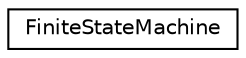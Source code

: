 digraph "Graphical Class Hierarchy"
{
 // LATEX_PDF_SIZE
  edge [fontname="Helvetica",fontsize="10",labelfontname="Helvetica",labelfontsize="10"];
  node [fontname="Helvetica",fontsize="10",shape=record];
  rankdir="LR";
  Node0 [label="FiniteStateMachine",height=0.2,width=0.4,color="black", fillcolor="white", style="filled",URL="$class_finite_state_machine.html",tooltip=" "];
}
